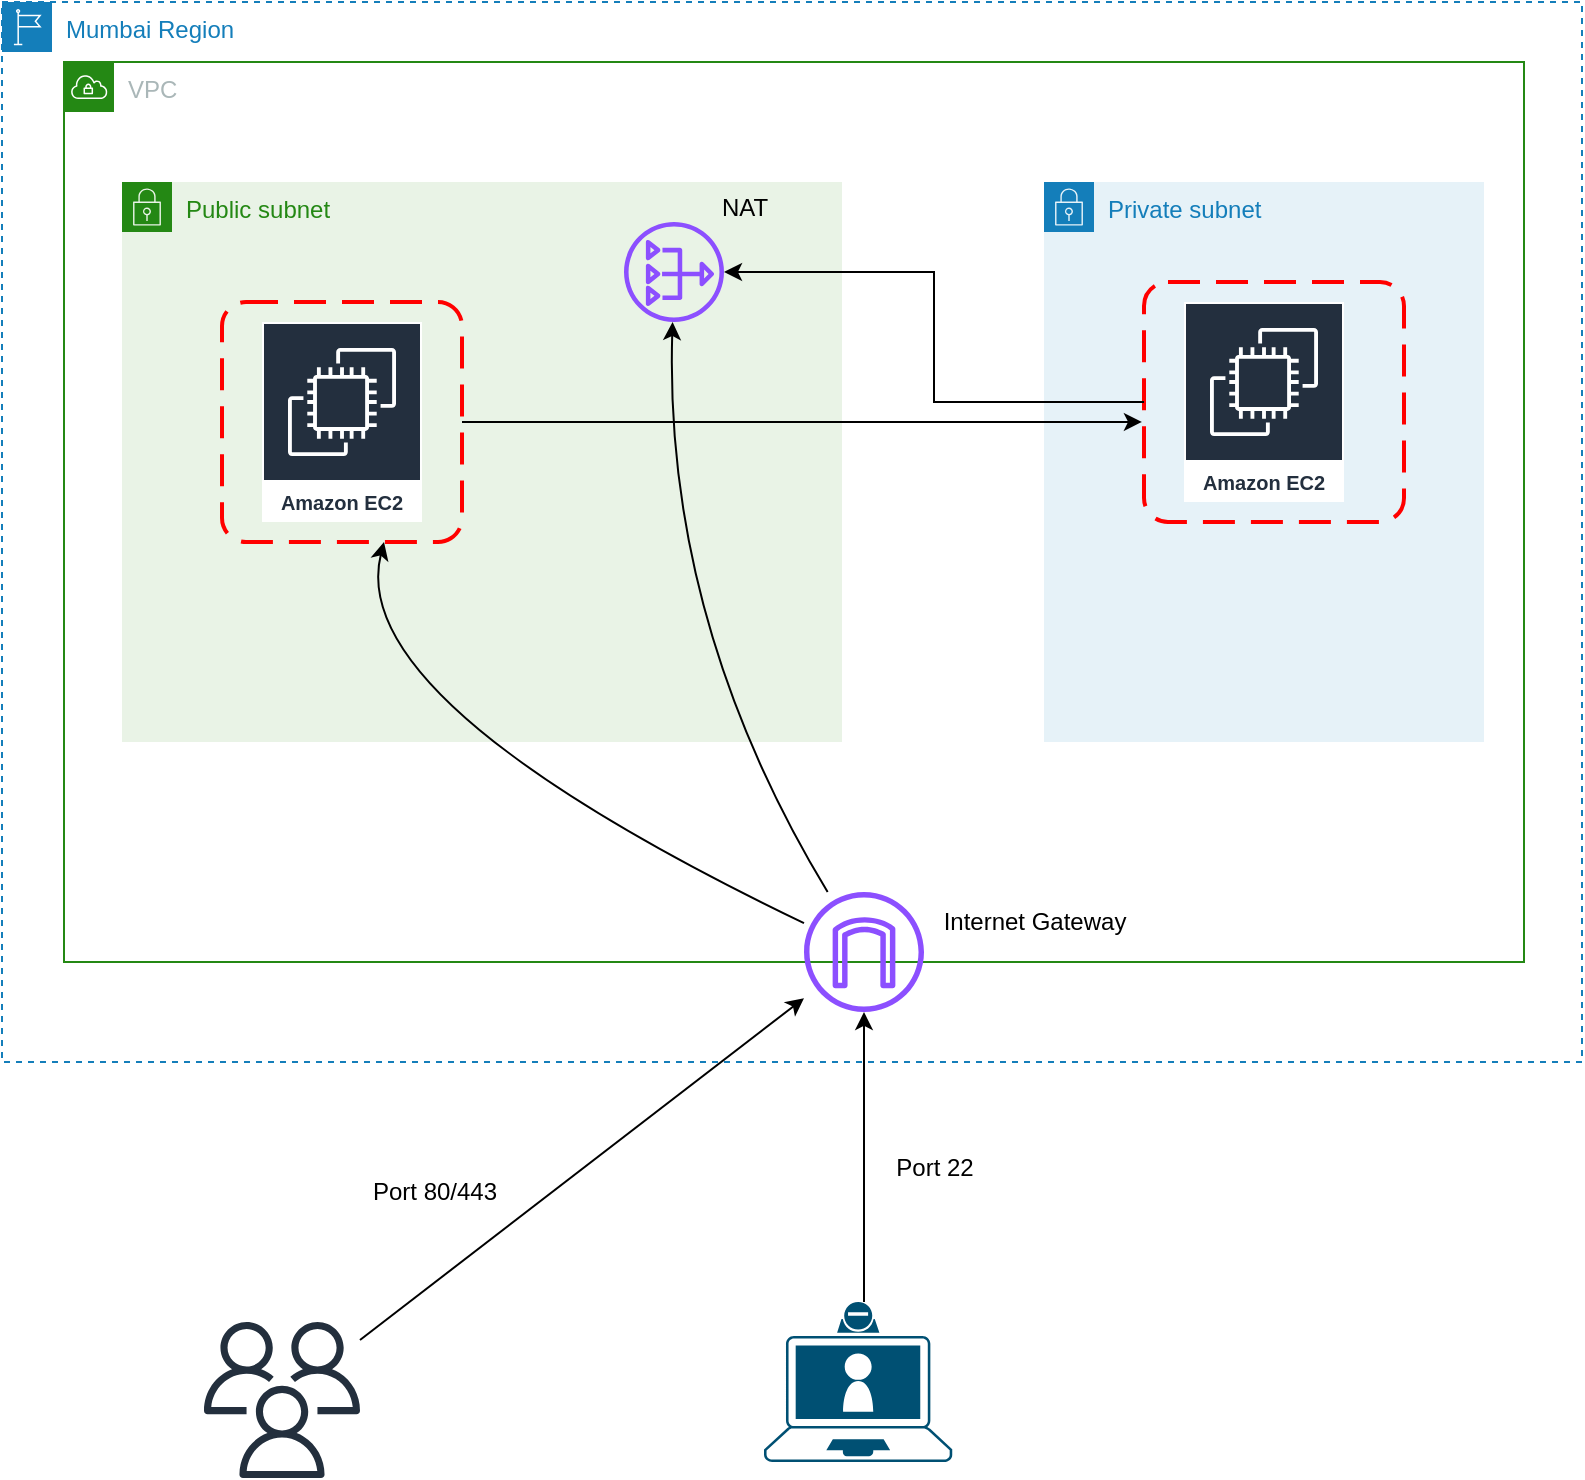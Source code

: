<mxfile version="21.7.4" type="github">
  <diagram name="Page-1" id="b-6xckVPXs2P2aJV1ba9">
    <mxGraphModel dx="1354" dy="803" grid="1" gridSize="10" guides="1" tooltips="1" connect="1" arrows="1" fold="1" page="1" pageScale="1" pageWidth="827" pageHeight="1169" math="0" shadow="0">
      <root>
        <mxCell id="0" />
        <mxCell id="1" parent="0" />
        <mxCell id="Qzz4wPMc6zzwxHWdUron-1" value="VPC" style="points=[[0,0],[0.25,0],[0.5,0],[0.75,0],[1,0],[1,0.25],[1,0.5],[1,0.75],[1,1],[0.75,1],[0.5,1],[0.25,1],[0,1],[0,0.75],[0,0.5],[0,0.25]];outlineConnect=0;gradientColor=none;html=1;whiteSpace=wrap;fontSize=12;fontStyle=0;container=1;pointerEvents=0;collapsible=0;recursiveResize=0;shape=mxgraph.aws4.group;grIcon=mxgraph.aws4.group_vpc;strokeColor=#248814;fillColor=none;verticalAlign=top;align=left;spacingLeft=30;fontColor=#AAB7B8;dashed=0;" vertex="1" parent="1">
          <mxGeometry x="191" y="200" width="730" height="450" as="geometry" />
        </mxCell>
        <mxCell id="Qzz4wPMc6zzwxHWdUron-2" value="Mumbai Region" style="points=[[0,0],[0.25,0],[0.5,0],[0.75,0],[1,0],[1,0.25],[1,0.5],[1,0.75],[1,1],[0.75,1],[0.5,1],[0.25,1],[0,1],[0,0.75],[0,0.5],[0,0.25]];outlineConnect=0;gradientColor=none;html=1;whiteSpace=wrap;fontSize=12;fontStyle=0;container=1;pointerEvents=0;collapsible=0;recursiveResize=0;shape=mxgraph.aws4.group;grIcon=mxgraph.aws4.group_region;strokeColor=#147EBA;fillColor=none;verticalAlign=top;align=left;spacingLeft=30;fontColor=#147EBA;dashed=1;" vertex="1" parent="1">
          <mxGeometry x="160" y="170" width="790" height="530" as="geometry" />
        </mxCell>
        <mxCell id="Qzz4wPMc6zzwxHWdUron-3" value="Public subnet" style="points=[[0,0],[0.25,0],[0.5,0],[0.75,0],[1,0],[1,0.25],[1,0.5],[1,0.75],[1,1],[0.75,1],[0.5,1],[0.25,1],[0,1],[0,0.75],[0,0.5],[0,0.25]];outlineConnect=0;gradientColor=none;html=1;whiteSpace=wrap;fontSize=12;fontStyle=0;container=1;pointerEvents=0;collapsible=0;recursiveResize=0;shape=mxgraph.aws4.group;grIcon=mxgraph.aws4.group_security_group;grStroke=0;strokeColor=#248814;fillColor=#E9F3E6;verticalAlign=top;align=left;spacingLeft=30;fontColor=#248814;dashed=0;" vertex="1" parent="Qzz4wPMc6zzwxHWdUron-2">
          <mxGeometry x="60" y="90" width="360" height="280" as="geometry" />
        </mxCell>
        <mxCell id="Qzz4wPMc6zzwxHWdUron-4" value="Amazon EC2" style="sketch=0;outlineConnect=0;fontColor=#232F3E;gradientColor=none;strokeColor=#ffffff;fillColor=#232F3E;dashed=0;verticalLabelPosition=middle;verticalAlign=bottom;align=center;html=1;whiteSpace=wrap;fontSize=10;fontStyle=1;spacing=3;shape=mxgraph.aws4.productIcon;prIcon=mxgraph.aws4.ec2;" vertex="1" parent="Qzz4wPMc6zzwxHWdUron-3">
          <mxGeometry x="70" y="70" width="80" height="100" as="geometry" />
        </mxCell>
        <mxCell id="Qzz4wPMc6zzwxHWdUron-5" value="" style="rounded=1;arcSize=10;dashed=1;strokeColor=#ff0000;fillColor=none;gradientColor=none;dashPattern=8 4;strokeWidth=2;" vertex="1" parent="Qzz4wPMc6zzwxHWdUron-3">
          <mxGeometry x="50" y="60" width="120" height="120" as="geometry" />
        </mxCell>
        <mxCell id="Qzz4wPMc6zzwxHWdUron-6" value="" style="sketch=0;outlineConnect=0;fontColor=#232F3E;gradientColor=none;fillColor=#8C4FFF;strokeColor=none;dashed=0;verticalLabelPosition=bottom;verticalAlign=top;align=center;html=1;fontSize=12;fontStyle=0;aspect=fixed;pointerEvents=1;shape=mxgraph.aws4.nat_gateway;" vertex="1" parent="Qzz4wPMc6zzwxHWdUron-3">
          <mxGeometry x="251" y="20" width="50" height="50" as="geometry" />
        </mxCell>
        <mxCell id="Qzz4wPMc6zzwxHWdUron-7" value="Private subnet" style="points=[[0,0],[0.25,0],[0.5,0],[0.75,0],[1,0],[1,0.25],[1,0.5],[1,0.75],[1,1],[0.75,1],[0.5,1],[0.25,1],[0,1],[0,0.75],[0,0.5],[0,0.25]];outlineConnect=0;gradientColor=none;html=1;whiteSpace=wrap;fontSize=12;fontStyle=0;container=1;pointerEvents=0;collapsible=0;recursiveResize=0;shape=mxgraph.aws4.group;grIcon=mxgraph.aws4.group_security_group;grStroke=0;strokeColor=#147EBA;fillColor=#E6F2F8;verticalAlign=top;align=left;spacingLeft=30;fontColor=#147EBA;dashed=0;" vertex="1" parent="Qzz4wPMc6zzwxHWdUron-2">
          <mxGeometry x="521" y="90" width="220" height="280" as="geometry" />
        </mxCell>
        <mxCell id="Qzz4wPMc6zzwxHWdUron-8" value="Amazon EC2" style="sketch=0;outlineConnect=0;fontColor=#232F3E;gradientColor=none;strokeColor=#ffffff;fillColor=#232F3E;dashed=0;verticalLabelPosition=middle;verticalAlign=bottom;align=center;html=1;whiteSpace=wrap;fontSize=10;fontStyle=1;spacing=3;shape=mxgraph.aws4.productIcon;prIcon=mxgraph.aws4.ec2;" vertex="1" parent="Qzz4wPMc6zzwxHWdUron-7">
          <mxGeometry x="70" y="60" width="80" height="100" as="geometry" />
        </mxCell>
        <mxCell id="Qzz4wPMc6zzwxHWdUron-9" value="" style="rounded=1;arcSize=10;dashed=1;strokeColor=#ff0000;fillColor=none;gradientColor=none;dashPattern=8 4;strokeWidth=2;" vertex="1" parent="Qzz4wPMc6zzwxHWdUron-7">
          <mxGeometry x="50" y="50" width="130" height="120" as="geometry" />
        </mxCell>
        <mxCell id="Qzz4wPMc6zzwxHWdUron-10" value="" style="sketch=0;outlineConnect=0;fontColor=#232F3E;gradientColor=none;fillColor=#8C4FFF;strokeColor=none;dashed=0;verticalLabelPosition=bottom;verticalAlign=top;align=center;html=1;fontSize=12;fontStyle=0;aspect=fixed;pointerEvents=1;shape=mxgraph.aws4.internet_gateway;" vertex="1" parent="Qzz4wPMc6zzwxHWdUron-2">
          <mxGeometry x="401" y="445" width="60" height="60" as="geometry" />
        </mxCell>
        <mxCell id="Qzz4wPMc6zzwxHWdUron-11" value="" style="endArrow=classic;html=1;entryX=0.675;entryY=1;entryDx=0;entryDy=0;entryPerimeter=0;curved=1;" edge="1" parent="Qzz4wPMc6zzwxHWdUron-2" source="Qzz4wPMc6zzwxHWdUron-10" target="Qzz4wPMc6zzwxHWdUron-5">
          <mxGeometry width="50" height="50" relative="1" as="geometry">
            <mxPoint x="491" y="330" as="sourcePoint" />
            <mxPoint x="541" y="280" as="targetPoint" />
            <Array as="points">
              <mxPoint x="171" y="350" />
            </Array>
          </mxGeometry>
        </mxCell>
        <mxCell id="Qzz4wPMc6zzwxHWdUron-12" value="" style="endArrow=classic;html=1;curved=1;" edge="1" parent="Qzz4wPMc6zzwxHWdUron-2" source="Qzz4wPMc6zzwxHWdUron-10" target="Qzz4wPMc6zzwxHWdUron-6">
          <mxGeometry width="50" height="50" relative="1" as="geometry">
            <mxPoint x="371" y="330" as="sourcePoint" />
            <mxPoint x="421" y="280" as="targetPoint" />
            <Array as="points">
              <mxPoint x="331" y="310" />
            </Array>
          </mxGeometry>
        </mxCell>
        <mxCell id="Qzz4wPMc6zzwxHWdUron-13" value="Internet Gateway" style="text;html=1;align=center;verticalAlign=middle;resizable=0;points=[];autosize=1;strokeColor=none;fillColor=none;" vertex="1" parent="Qzz4wPMc6zzwxHWdUron-2">
          <mxGeometry x="461" y="445" width="110" height="30" as="geometry" />
        </mxCell>
        <mxCell id="Qzz4wPMc6zzwxHWdUron-14" style="edgeStyle=orthogonalEdgeStyle;rounded=0;orthogonalLoop=1;jettySize=auto;html=1;" edge="1" parent="Qzz4wPMc6zzwxHWdUron-2" source="Qzz4wPMc6zzwxHWdUron-9" target="Qzz4wPMc6zzwxHWdUron-6">
          <mxGeometry relative="1" as="geometry" />
        </mxCell>
        <mxCell id="Qzz4wPMc6zzwxHWdUron-15" style="rounded=0;orthogonalLoop=1;jettySize=auto;html=1;exitX=1;exitY=0.5;exitDx=0;exitDy=0;entryX=-0.008;entryY=0.583;entryDx=0;entryDy=0;entryPerimeter=0;" edge="1" parent="Qzz4wPMc6zzwxHWdUron-2" source="Qzz4wPMc6zzwxHWdUron-5" target="Qzz4wPMc6zzwxHWdUron-9">
          <mxGeometry relative="1" as="geometry" />
        </mxCell>
        <mxCell id="Qzz4wPMc6zzwxHWdUron-16" style="edgeStyle=orthogonalEdgeStyle;orthogonalLoop=1;jettySize=auto;html=1;curved=1;" edge="1" parent="1" source="Qzz4wPMc6zzwxHWdUron-17" target="Qzz4wPMc6zzwxHWdUron-10">
          <mxGeometry relative="1" as="geometry">
            <Array as="points">
              <mxPoint x="591" y="780" />
              <mxPoint x="591" y="780" />
            </Array>
          </mxGeometry>
        </mxCell>
        <mxCell id="Qzz4wPMc6zzwxHWdUron-17" value="" style="points=[[0.13,0.225,0],[0.5,0,0],[0.87,0.225,0],[0.885,0.5,0],[0.985,0.99,0],[0.5,1,0],[0.015,0.99,0],[0.115,0.5,0]];verticalLabelPosition=bottom;sketch=0;html=1;verticalAlign=top;aspect=fixed;align=center;pointerEvents=1;shape=mxgraph.cisco19.laptop_video_client;fillColor=#005073;strokeColor=none;" vertex="1" parent="1">
          <mxGeometry x="541" y="820" width="94.12" height="80" as="geometry" />
        </mxCell>
        <mxCell id="Qzz4wPMc6zzwxHWdUron-18" value="Port 22" style="text;html=1;align=center;verticalAlign=middle;resizable=0;points=[];autosize=1;strokeColor=none;fillColor=none;" vertex="1" parent="1">
          <mxGeometry x="596" y="738" width="60" height="30" as="geometry" />
        </mxCell>
        <mxCell id="Qzz4wPMc6zzwxHWdUron-19" value="" style="sketch=0;outlineConnect=0;fontColor=#232F3E;gradientColor=none;fillColor=#232F3D;strokeColor=none;dashed=0;verticalLabelPosition=bottom;verticalAlign=top;align=center;html=1;fontSize=12;fontStyle=0;aspect=fixed;pointerEvents=1;shape=mxgraph.aws4.users;" vertex="1" parent="1">
          <mxGeometry x="261" y="830" width="78" height="78" as="geometry" />
        </mxCell>
        <mxCell id="Qzz4wPMc6zzwxHWdUron-20" value="" style="endArrow=classic;html=1;rounded=0;" edge="1" parent="1" source="Qzz4wPMc6zzwxHWdUron-19" target="Qzz4wPMc6zzwxHWdUron-10">
          <mxGeometry width="50" height="50" relative="1" as="geometry">
            <mxPoint x="531" y="860" as="sourcePoint" />
            <mxPoint x="411" y="800" as="targetPoint" />
          </mxGeometry>
        </mxCell>
        <mxCell id="Qzz4wPMc6zzwxHWdUron-21" value="Port 80/443" style="text;html=1;align=center;verticalAlign=middle;resizable=0;points=[];autosize=1;strokeColor=none;fillColor=none;" vertex="1" parent="1">
          <mxGeometry x="331" y="750" width="90" height="30" as="geometry" />
        </mxCell>
        <mxCell id="Qzz4wPMc6zzwxHWdUron-22" value="NAT" style="text;html=1;align=center;verticalAlign=middle;resizable=0;points=[];autosize=1;strokeColor=none;fillColor=none;" vertex="1" parent="1">
          <mxGeometry x="506" y="258" width="50" height="30" as="geometry" />
        </mxCell>
      </root>
    </mxGraphModel>
  </diagram>
</mxfile>
